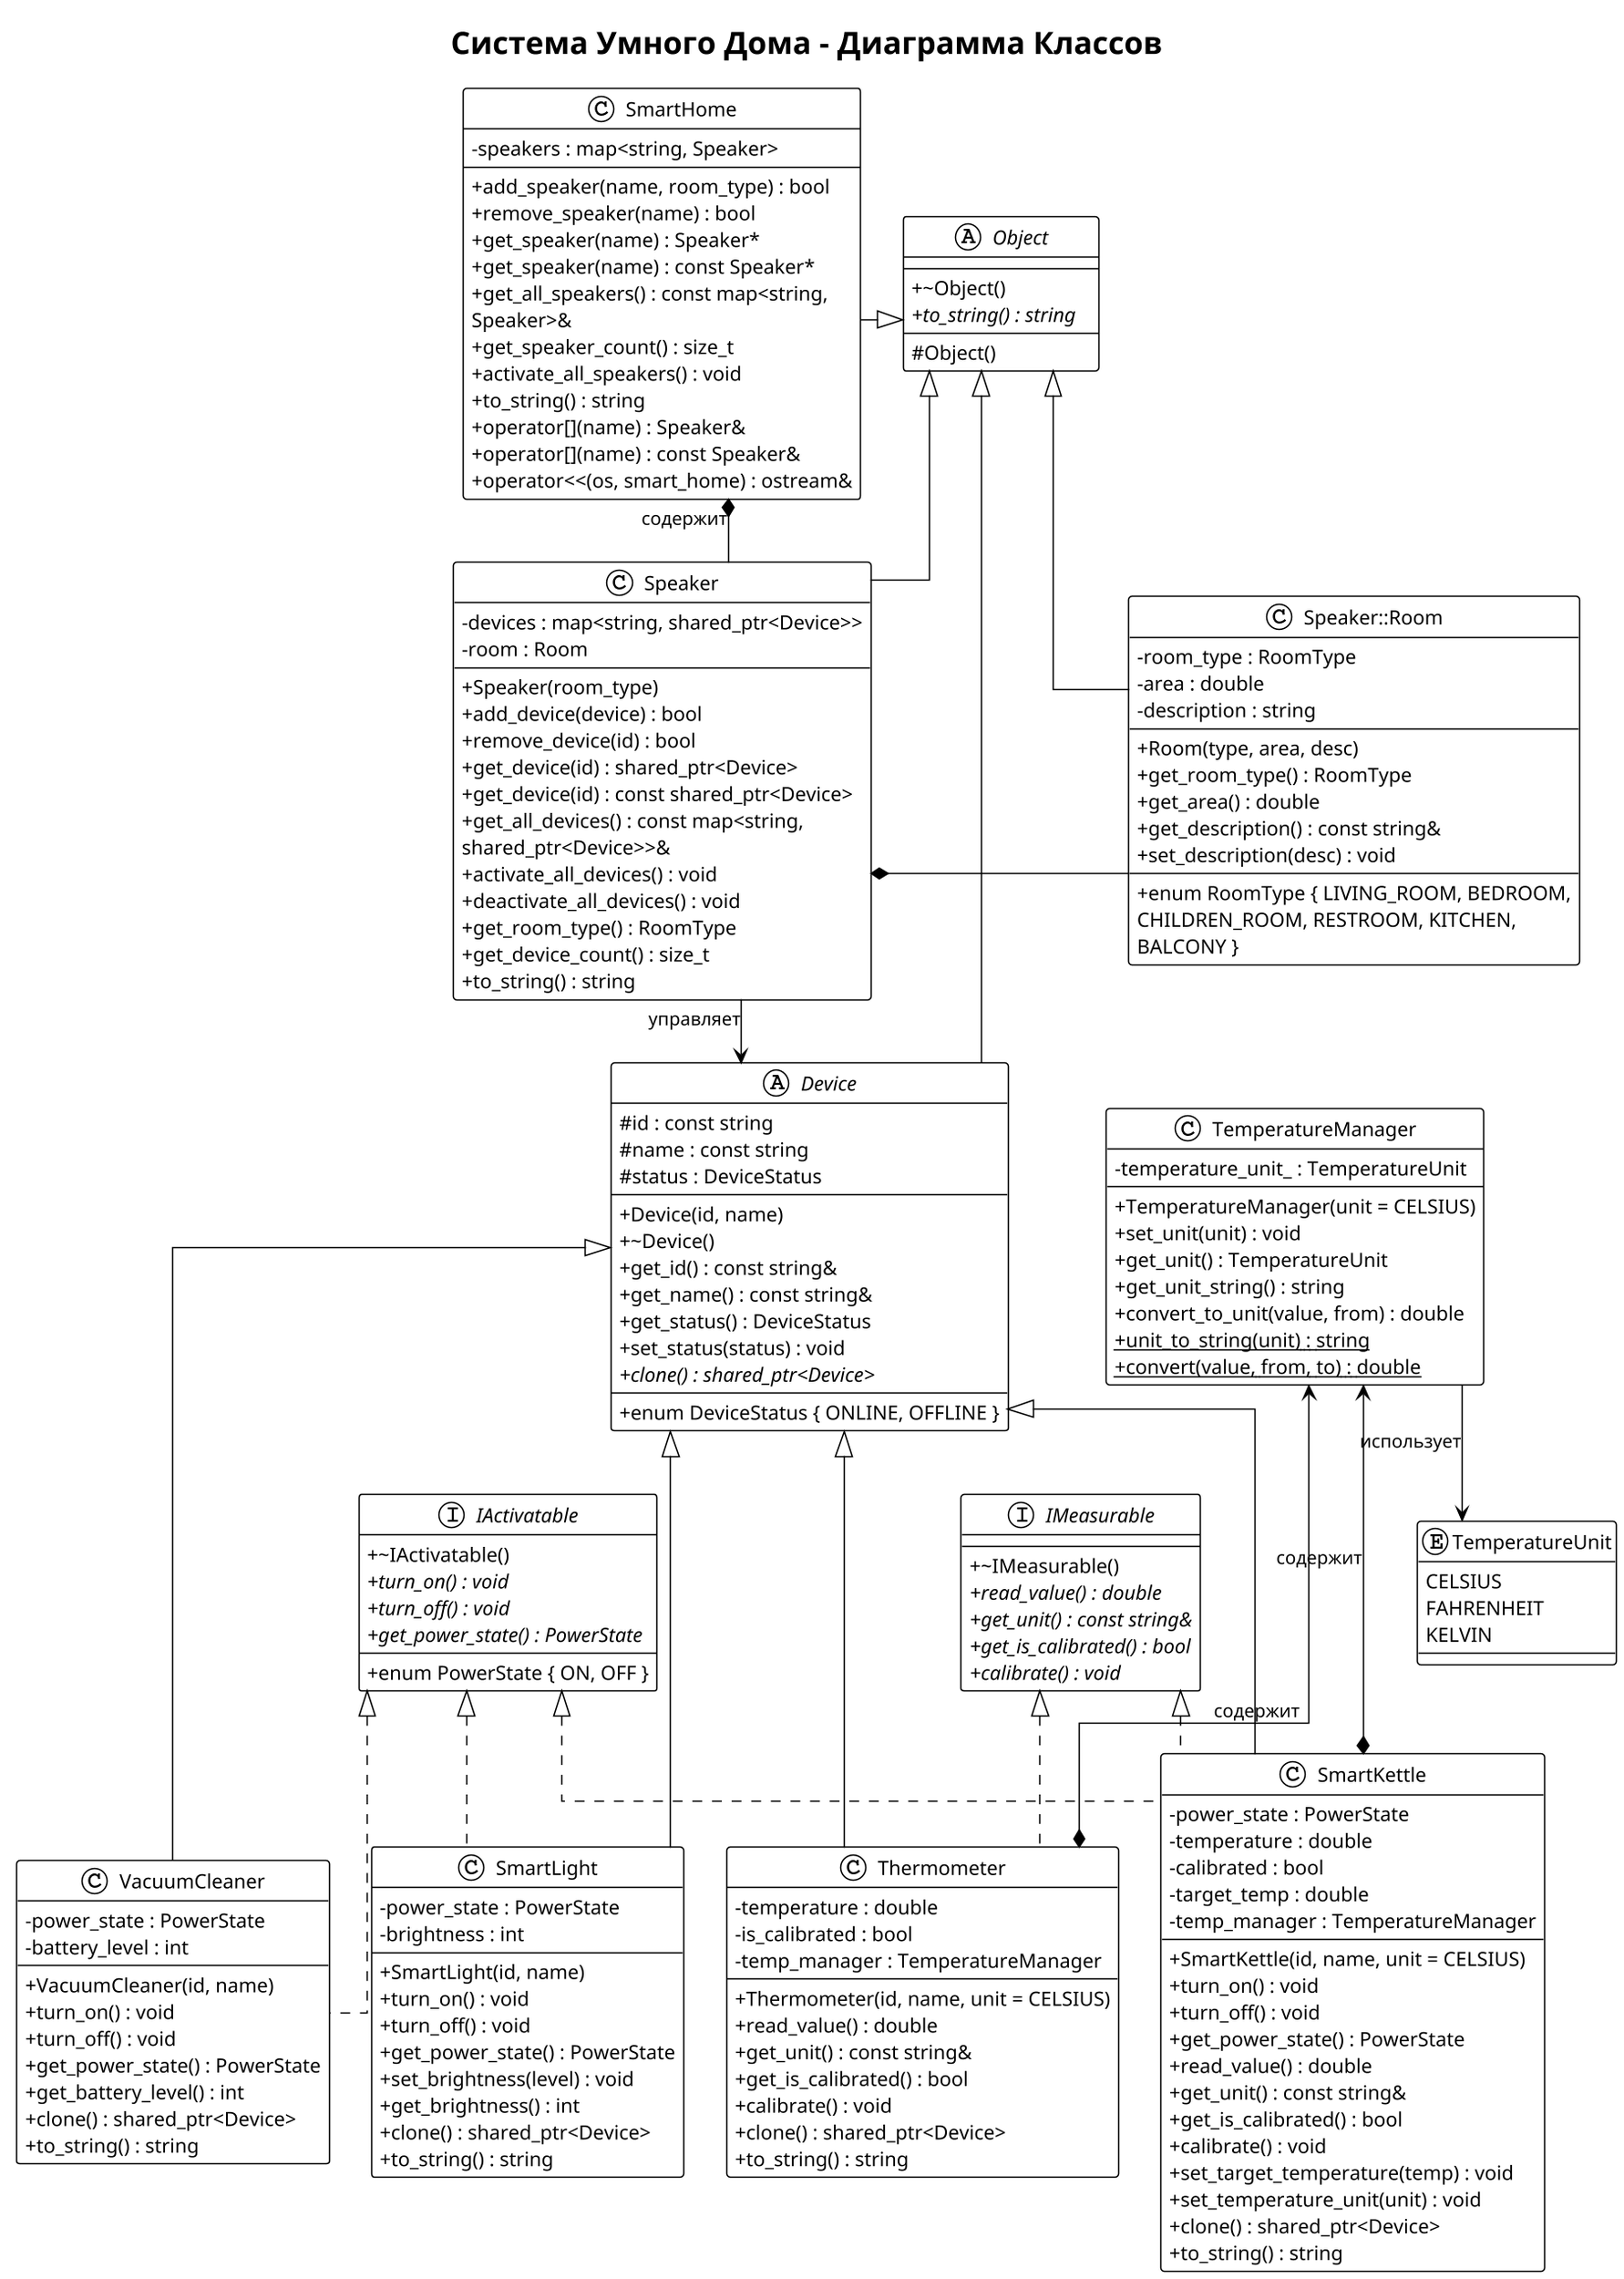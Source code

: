 @startuml SmartHouse_ClassDiagram

!theme plain
skinparam classAttributeIconSize 0
skinparam classFontSize 14
skinparam packageFontSize 12
skinparam dpi 150
skinparam linetype ortho
skinparam nodesep 30
skinparam ranksep 45
skinparam minClassWidth 140
skinparam maxClassWidth 350
skinparam wrapWidth 320

title "Система Умного Дома - Диаграмма Классов"

class SmartHome {
    - speakers : map<string, Speaker>
    --
    + add_speaker(name, room_type) : bool
    + remove_speaker(name) : bool
    + get_speaker(name) : Speaker*
    + get_speaker(name) : const Speaker*
    + get_all_speakers() : const map<string, Speaker>&
    + get_speaker_count() : size_t
    + activate_all_speakers() : void
    + to_string() : string
    + operator[](name) : Speaker&
    + operator[](name) : const Speaker&
    + operator<<(os, smart_home) : ostream&
}

class Speaker {
    - devices : map<string, shared_ptr<Device>>
    - room : Room
    --
    + Speaker(room_type)
    + add_device(device) : bool
    + remove_device(id) : bool
    + get_device(id) : shared_ptr<Device>
    + get_device(id) : const shared_ptr<Device>
    + get_all_devices() : const map<string, shared_ptr<Device>>&
    + activate_all_devices() : void
    + deactivate_all_devices() : void
    + get_room_type() : RoomType
    + get_device_count() : size_t
    + to_string() : string
}

class "Speaker::Room" as Room {
    - room_type : RoomType
    - area : double
    - description : string
    --
    + Room(type, area, desc)
    + get_room_type() : RoomType
    + get_area() : double
    + get_description() : const string&
    + set_description(desc) : void
    --
    + enum RoomType { LIVING_ROOM, BEDROOM, CHILDREN_ROOM, RESTROOM, KITCHEN, BALCONY }
}

abstract class Device {
    # id : const string
    # name : const string
    # status : DeviceStatus
    --
    + Device(id, name)
    + ~Device()
    + get_id() : const string&
    + get_name() : const string&
    + get_status() : DeviceStatus
    + set_status(status) : void
    + {abstract} clone() : shared_ptr<Device>
    --
    + enum DeviceStatus { ONLINE, OFFLINE }
}

abstract class Object {
    --
    + ~Object()
    + {abstract} to_string() : string
    --
    # Object()
}

enum TemperatureUnit {
    CELSIUS
    FAHRENHEIT
    KELVIN
}

class TemperatureManager {
    - temperature_unit_ : TemperatureUnit
    --
    + TemperatureManager(unit = CELSIUS)
    + set_unit(unit) : void
    + get_unit() : TemperatureUnit
    + get_unit_string() : string
    + convert_to_unit(value, from) : double
    + {static} unit_to_string(unit) : string
    + {static} convert(value, from, to) : double
}

interface IActivatable {
    + ~IActivatable()
    + {abstract} turn_on() : void
    + {abstract} turn_off() : void
    + {abstract} get_power_state() : PowerState
    --
    + enum PowerState { ON, OFF }
}

interface IMeasurable {
    + ~IMeasurable()
    + {abstract} read_value() : double
    + {abstract} get_unit() : const string&
    + {abstract} get_is_calibrated() : bool
    + {abstract} calibrate() : void
}



class VacuumCleaner {
    - power_state : PowerState
    - battery_level : int
    --
    + VacuumCleaner(id, name)
    + turn_on() : void
    + turn_off() : void
    + get_power_state() : PowerState
    + get_battery_level() : int
    + clone() : shared_ptr<Device>
    + to_string() : string
}

class SmartLight {
    - power_state : PowerState
    - brightness : int
    --
    + SmartLight(id, name)
    + turn_on() : void
    + turn_off() : void
    + get_power_state() : PowerState
    + set_brightness(level) : void
    + get_brightness() : int
    + clone() : shared_ptr<Device>
    + to_string() : string
}

class Thermometer {
    - temperature : double
    - is_calibrated : bool
    - temp_manager : TemperatureManager
    --
    + Thermometer(id, name, unit = CELSIUS)
    + read_value() : double
    + get_unit() : const string&
    + get_is_calibrated() : bool
    + calibrate() : void
    + clone() : shared_ptr<Device>
    + to_string() : string
}

class SmartKettle {
    - power_state : PowerState
    - temperature : double
    - calibrated : bool
    - target_temp : double
    - temp_manager : TemperatureManager
    --
    + SmartKettle(id, name, unit = CELSIUS)
    + turn_on() : void
    + turn_off() : void
    + get_power_state() : PowerState
    + read_value() : double
    + get_unit() : const string&
    + get_is_calibrated() : bool
    + calibrate() : void
    + set_target_temperature(temp) : void
    + set_temperature_unit(unit) : void
    + clone() : shared_ptr<Device>
    + to_string() : string
}

' Оптимизированное размещение для заполнения A4
SmartHome -[hidden]right- Object
Object -[hidden]right- TemperatureManager
SmartHome -[hidden]down-> Speaker
Speaker -[hidden]right- Room
Object -[hidden]down-> Device
Device -[hidden]right- TemperatureManager
TemperatureManager -[hidden]down- TemperatureUnit
Device -[hidden]down-> IActivatable
IActivatable -[hidden]right- IMeasurable
VacuumCleaner -[hidden]right- SmartLight
Thermometer -[hidden]right- SmartKettle
IActivatable -[hidden]down-> VacuumCleaner
IMeasurable -[hidden]down-> Thermometer

' Композиция
SmartHome *-- Speaker : "содержит"
Speaker *-- Room

' Управление устройствами
Speaker --> Device : "управляет"

' Наследование
Object <|-- Device
Object <|-- SmartHome
Object <|-- Speaker
Object <|-- Room
Device <|-- VacuumCleaner
Device <|-- SmartLight
Device <|-- Thermometer
Device <|-- SmartKettle

' Реализация интерфейсов
IActivatable <|.. VacuumCleaner
IActivatable <|.. SmartLight
IMeasurable <|.. Thermometer
IActivatable <|.. SmartKettle
IMeasurable <|.. SmartKettle

' Композиция с TemperatureManager
TemperatureManager <--* Thermometer : "содержит"
TemperatureManager <--* SmartKettle : "содержит"

' Использование enum TemperatureUnit
TemperatureManager --> TemperatureUnit : "использует"

@enduml 
